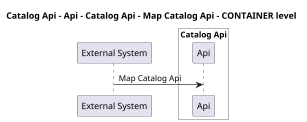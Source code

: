 @startuml
skinparam dpi 60

title Catalog Api - Api - Catalog Api - Map Catalog Api - CONTAINER level

participant "External System" as C4InterFlow.SoftwareSystems.ExternalSystem

box "Catalog Api" #White

    participant "Api" as dotnet.eShop.Architecture.SoftwareSystems.CatalogApi.Containers.Api
end box


C4InterFlow.SoftwareSystems.ExternalSystem -> dotnet.eShop.Architecture.SoftwareSystems.CatalogApi.Containers.Api : Map Catalog Api


@enduml
